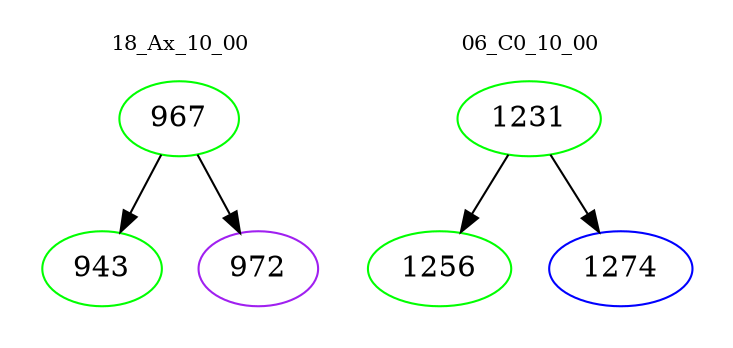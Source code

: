 digraph{
subgraph cluster_0 {
color = white
label = "18_Ax_10_00";
fontsize=10;
T0_967 [label="967", color="green"]
T0_967 -> T0_943 [color="black"]
T0_943 [label="943", color="green"]
T0_967 -> T0_972 [color="black"]
T0_972 [label="972", color="purple"]
}
subgraph cluster_1 {
color = white
label = "06_C0_10_00";
fontsize=10;
T1_1231 [label="1231", color="green"]
T1_1231 -> T1_1256 [color="black"]
T1_1256 [label="1256", color="green"]
T1_1231 -> T1_1274 [color="black"]
T1_1274 [label="1274", color="blue"]
}
}
